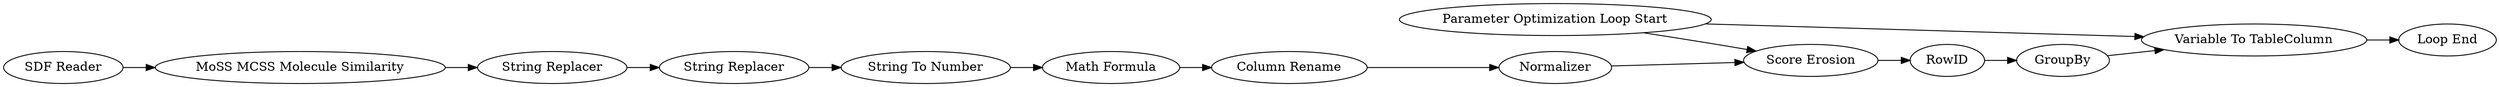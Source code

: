 digraph {
	21 -> 123
	127 -> 130
	130 -> 131
	123 -> 125
	2 -> 126
	127 -> 1
	129 -> 128
	124 -> 1
	128 -> 130
	125 -> 124
	22 -> 21
	126 -> 20
	20 -> 22
	1 -> 129
	123 [label="Math Formula"]
	20 [label="String Replacer"]
	126 [label="MoSS MCSS Molecule Similarity"]
	1 [label="Score Erosion"]
	125 [label="Column Rename"]
	22 [label="String Replacer"]
	127 [label="Parameter Optimization Loop Start"]
	128 [label=GroupBy]
	21 [label="String To Number"]
	131 [label="Loop End"]
	129 [label=RowID]
	124 [label=Normalizer]
	130 [label="Variable To TableColumn"]
	2 [label="SDF Reader"]
	rankdir=LR
}
